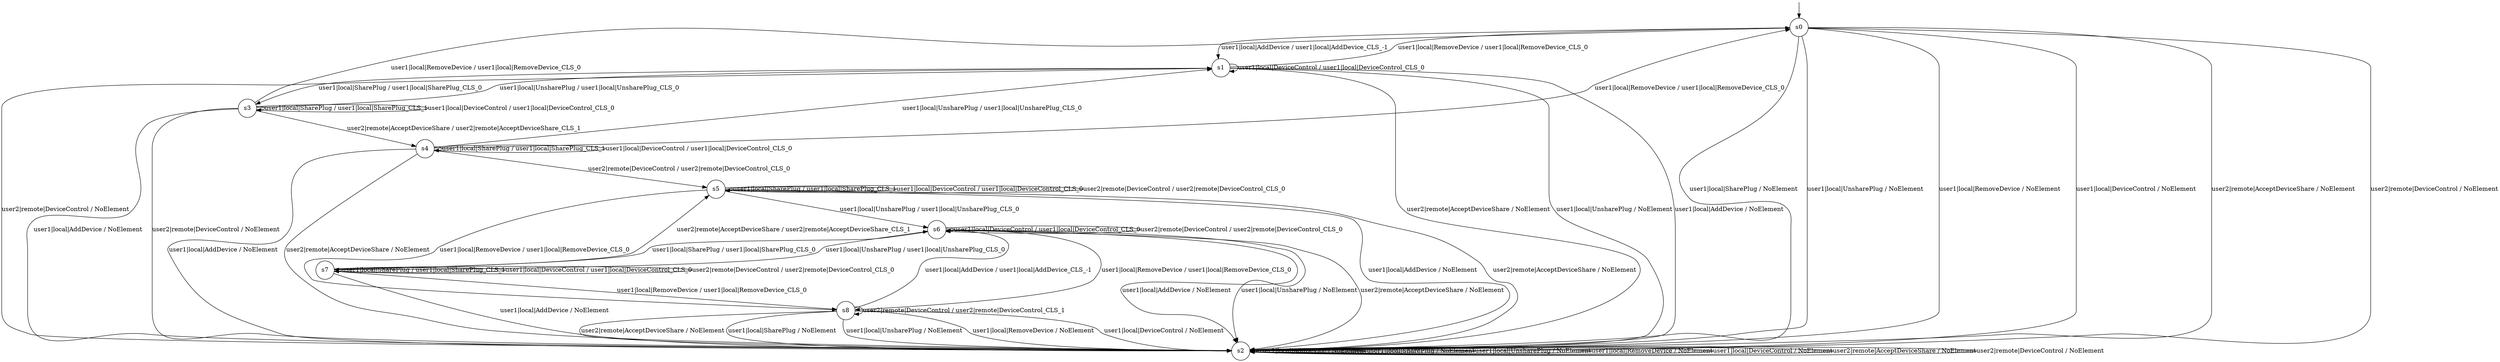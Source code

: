 digraph g {

	s0 [shape="circle" label="s0"];
	s1 [shape="circle" label="s1"];
	s2 [shape="circle" label="s2"];
	s3 [shape="circle" label="s3"];
	s4 [shape="circle" label="s4"];
	s5 [shape="circle" label="s5"];
	s6 [shape="circle" label="s6"];
	s7 [shape="circle" label="s7"];
	s8 [shape="circle" label="s8"];
	s0 -> s1 [label="user1|local|AddDevice / user1|local|AddDevice_CLS_-1"];
	s0 -> s2 [label="user1|local|SharePlug / NoElement"];
	s0 -> s2 [label="user1|local|UnsharePlug / NoElement"];
	s0 -> s2 [label="user1|local|RemoveDevice / NoElement"];
	s0 -> s2 [label="user1|local|DeviceControl / NoElement"];
	s0 -> s2 [label="user2|remote|AcceptDeviceShare / NoElement"];
	s0 -> s2 [label="user2|remote|DeviceControl / NoElement"];
	s1 -> s2 [label="user1|local|AddDevice / NoElement"];
	s1 -> s3 [label="user1|local|SharePlug / user1|local|SharePlug_CLS_0"];
	s1 -> s2 [label="user1|local|UnsharePlug / NoElement"];
	s1 -> s0 [label="user1|local|RemoveDevice / user1|local|RemoveDevice_CLS_0"];
	s1 -> s1 [label="user1|local|DeviceControl / user1|local|DeviceControl_CLS_0"];
	s1 -> s2 [label="user2|remote|AcceptDeviceShare / NoElement"];
	s1 -> s2 [label="user2|remote|DeviceControl / NoElement"];
	s2 -> s2 [label="user1|local|AddDevice / NoElement"];
	s2 -> s2 [label="user1|local|SharePlug / NoElement"];
	s2 -> s2 [label="user1|local|UnsharePlug / NoElement"];
	s2 -> s2 [label="user1|local|RemoveDevice / NoElement"];
	s2 -> s2 [label="user1|local|DeviceControl / NoElement"];
	s2 -> s2 [label="user2|remote|AcceptDeviceShare / NoElement"];
	s2 -> s2 [label="user2|remote|DeviceControl / NoElement"];
	s3 -> s2 [label="user1|local|AddDevice / NoElement"];
	s3 -> s3 [label="user1|local|SharePlug / user1|local|SharePlug_CLS_1"];
	s3 -> s1 [label="user1|local|UnsharePlug / user1|local|UnsharePlug_CLS_0"];
	s3 -> s0 [label="user1|local|RemoveDevice / user1|local|RemoveDevice_CLS_0"];
	s3 -> s3 [label="user1|local|DeviceControl / user1|local|DeviceControl_CLS_0"];
	s3 -> s4 [label="user2|remote|AcceptDeviceShare / user2|remote|AcceptDeviceShare_CLS_1"];
	s3 -> s2 [label="user2|remote|DeviceControl / NoElement"];
	s4 -> s2 [label="user1|local|AddDevice / NoElement"];
	s4 -> s4 [label="user1|local|SharePlug / user1|local|SharePlug_CLS_1"];
	s4 -> s1 [label="user1|local|UnsharePlug / user1|local|UnsharePlug_CLS_0"];
	s4 -> s0 [label="user1|local|RemoveDevice / user1|local|RemoveDevice_CLS_0"];
	s4 -> s4 [label="user1|local|DeviceControl / user1|local|DeviceControl_CLS_0"];
	s4 -> s2 [label="user2|remote|AcceptDeviceShare / NoElement"];
	s4 -> s5 [label="user2|remote|DeviceControl / user2|remote|DeviceControl_CLS_0"];
	s5 -> s2 [label="user1|local|AddDevice / NoElement"];
	s5 -> s5 [label="user1|local|SharePlug / user1|local|SharePlug_CLS_1"];
	s5 -> s6 [label="user1|local|UnsharePlug / user1|local|UnsharePlug_CLS_0"];
	s5 -> s8 [label="user1|local|RemoveDevice / user1|local|RemoveDevice_CLS_0"];
	s5 -> s5 [label="user1|local|DeviceControl / user1|local|DeviceControl_CLS_0"];
	s5 -> s2 [label="user2|remote|AcceptDeviceShare / NoElement"];
	s5 -> s5 [label="user2|remote|DeviceControl / user2|remote|DeviceControl_CLS_0"];
	s6 -> s2 [label="user1|local|AddDevice / NoElement"];
	s6 -> s7 [label="user1|local|SharePlug / user1|local|SharePlug_CLS_0"];
	s6 -> s2 [label="user1|local|UnsharePlug / NoElement"];
	s6 -> s8 [label="user1|local|RemoveDevice / user1|local|RemoveDevice_CLS_0"];
	s6 -> s6 [label="user1|local|DeviceControl / user1|local|DeviceControl_CLS_0"];
	s6 -> s2 [label="user2|remote|AcceptDeviceShare / NoElement"];
	s6 -> s6 [label="user2|remote|DeviceControl / user2|remote|DeviceControl_CLS_0"];
	s7 -> s2 [label="user1|local|AddDevice / NoElement"];
	s7 -> s7 [label="user1|local|SharePlug / user1|local|SharePlug_CLS_1"];
	s7 -> s6 [label="user1|local|UnsharePlug / user1|local|UnsharePlug_CLS_0"];
	s7 -> s8 [label="user1|local|RemoveDevice / user1|local|RemoveDevice_CLS_0"];
	s7 -> s7 [label="user1|local|DeviceControl / user1|local|DeviceControl_CLS_0"];
	s7 -> s5 [label="user2|remote|AcceptDeviceShare / user2|remote|AcceptDeviceShare_CLS_1"];
	s7 -> s7 [label="user2|remote|DeviceControl / user2|remote|DeviceControl_CLS_0"];
	s8 -> s6 [label="user1|local|AddDevice / user1|local|AddDevice_CLS_-1"];
	s8 -> s2 [label="user1|local|SharePlug / NoElement"];
	s8 -> s2 [label="user1|local|UnsharePlug / NoElement"];
	s8 -> s2 [label="user1|local|RemoveDevice / NoElement"];
	s8 -> s2 [label="user1|local|DeviceControl / NoElement"];
	s8 -> s2 [label="user2|remote|AcceptDeviceShare / NoElement"];
	s8 -> s8 [label="user2|remote|DeviceControl / user2|remote|DeviceControl_CLS_1"];

__start0 [label="" shape="none" width="0" height="0"];
__start0 -> s0;

}

